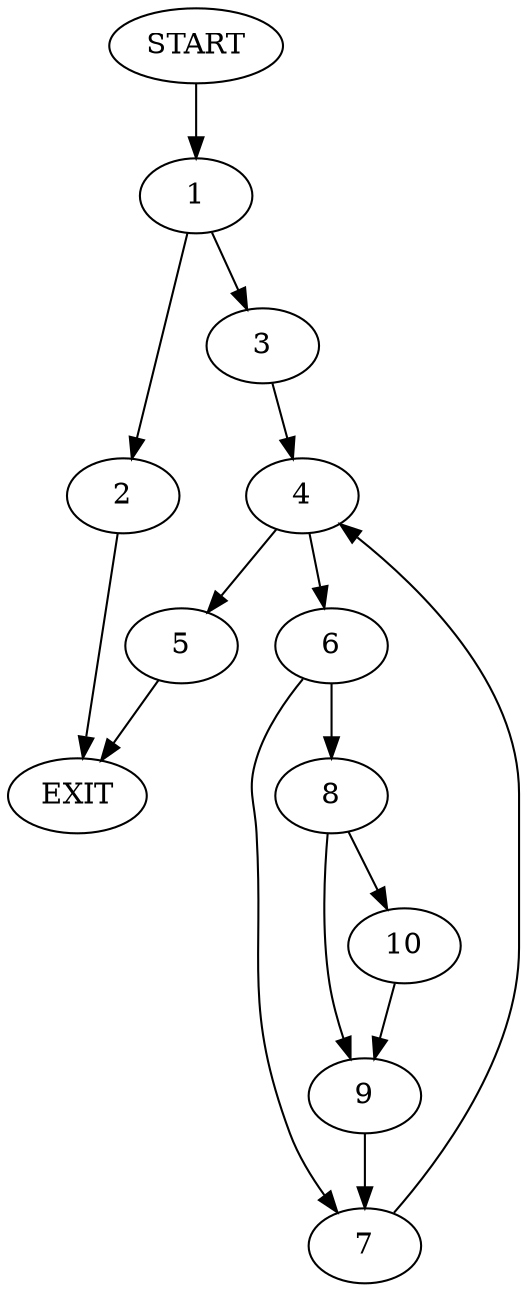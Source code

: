 digraph {
0 [label="START"]
11 [label="EXIT"]
0 -> 1
1 -> 2
1 -> 3
3 -> 4
2 -> 11
4 -> 5
4 -> 6
6 -> 7
6 -> 8
5 -> 11
7 -> 4
8 -> 9
8 -> 10
10 -> 9
9 -> 7
}
